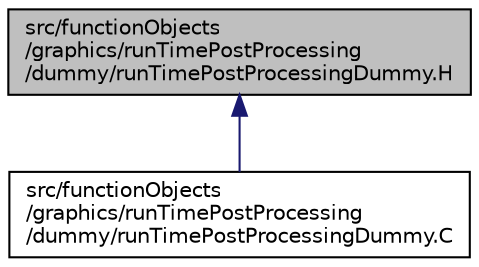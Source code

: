 digraph "src/functionObjects/graphics/runTimePostProcessing/dummy/runTimePostProcessingDummy.H"
{
  bgcolor="transparent";
  edge [fontname="Helvetica",fontsize="10",labelfontname="Helvetica",labelfontsize="10"];
  node [fontname="Helvetica",fontsize="10",shape=record];
  Node1 [label="src/functionObjects\l/graphics/runTimePostProcessing\l/dummy/runTimePostProcessingDummy.H",height=0.2,width=0.4,color="black", fillcolor="grey75", style="filled" fontcolor="black"];
  Node1 -> Node2 [dir="back",color="midnightblue",fontsize="10",style="solid",fontname="Helvetica"];
  Node2 [label="src/functionObjects\l/graphics/runTimePostProcessing\l/dummy/runTimePostProcessingDummy.C",height=0.2,width=0.4,color="black",URL="$runTimePostProcessingDummy_8C.html"];
}
